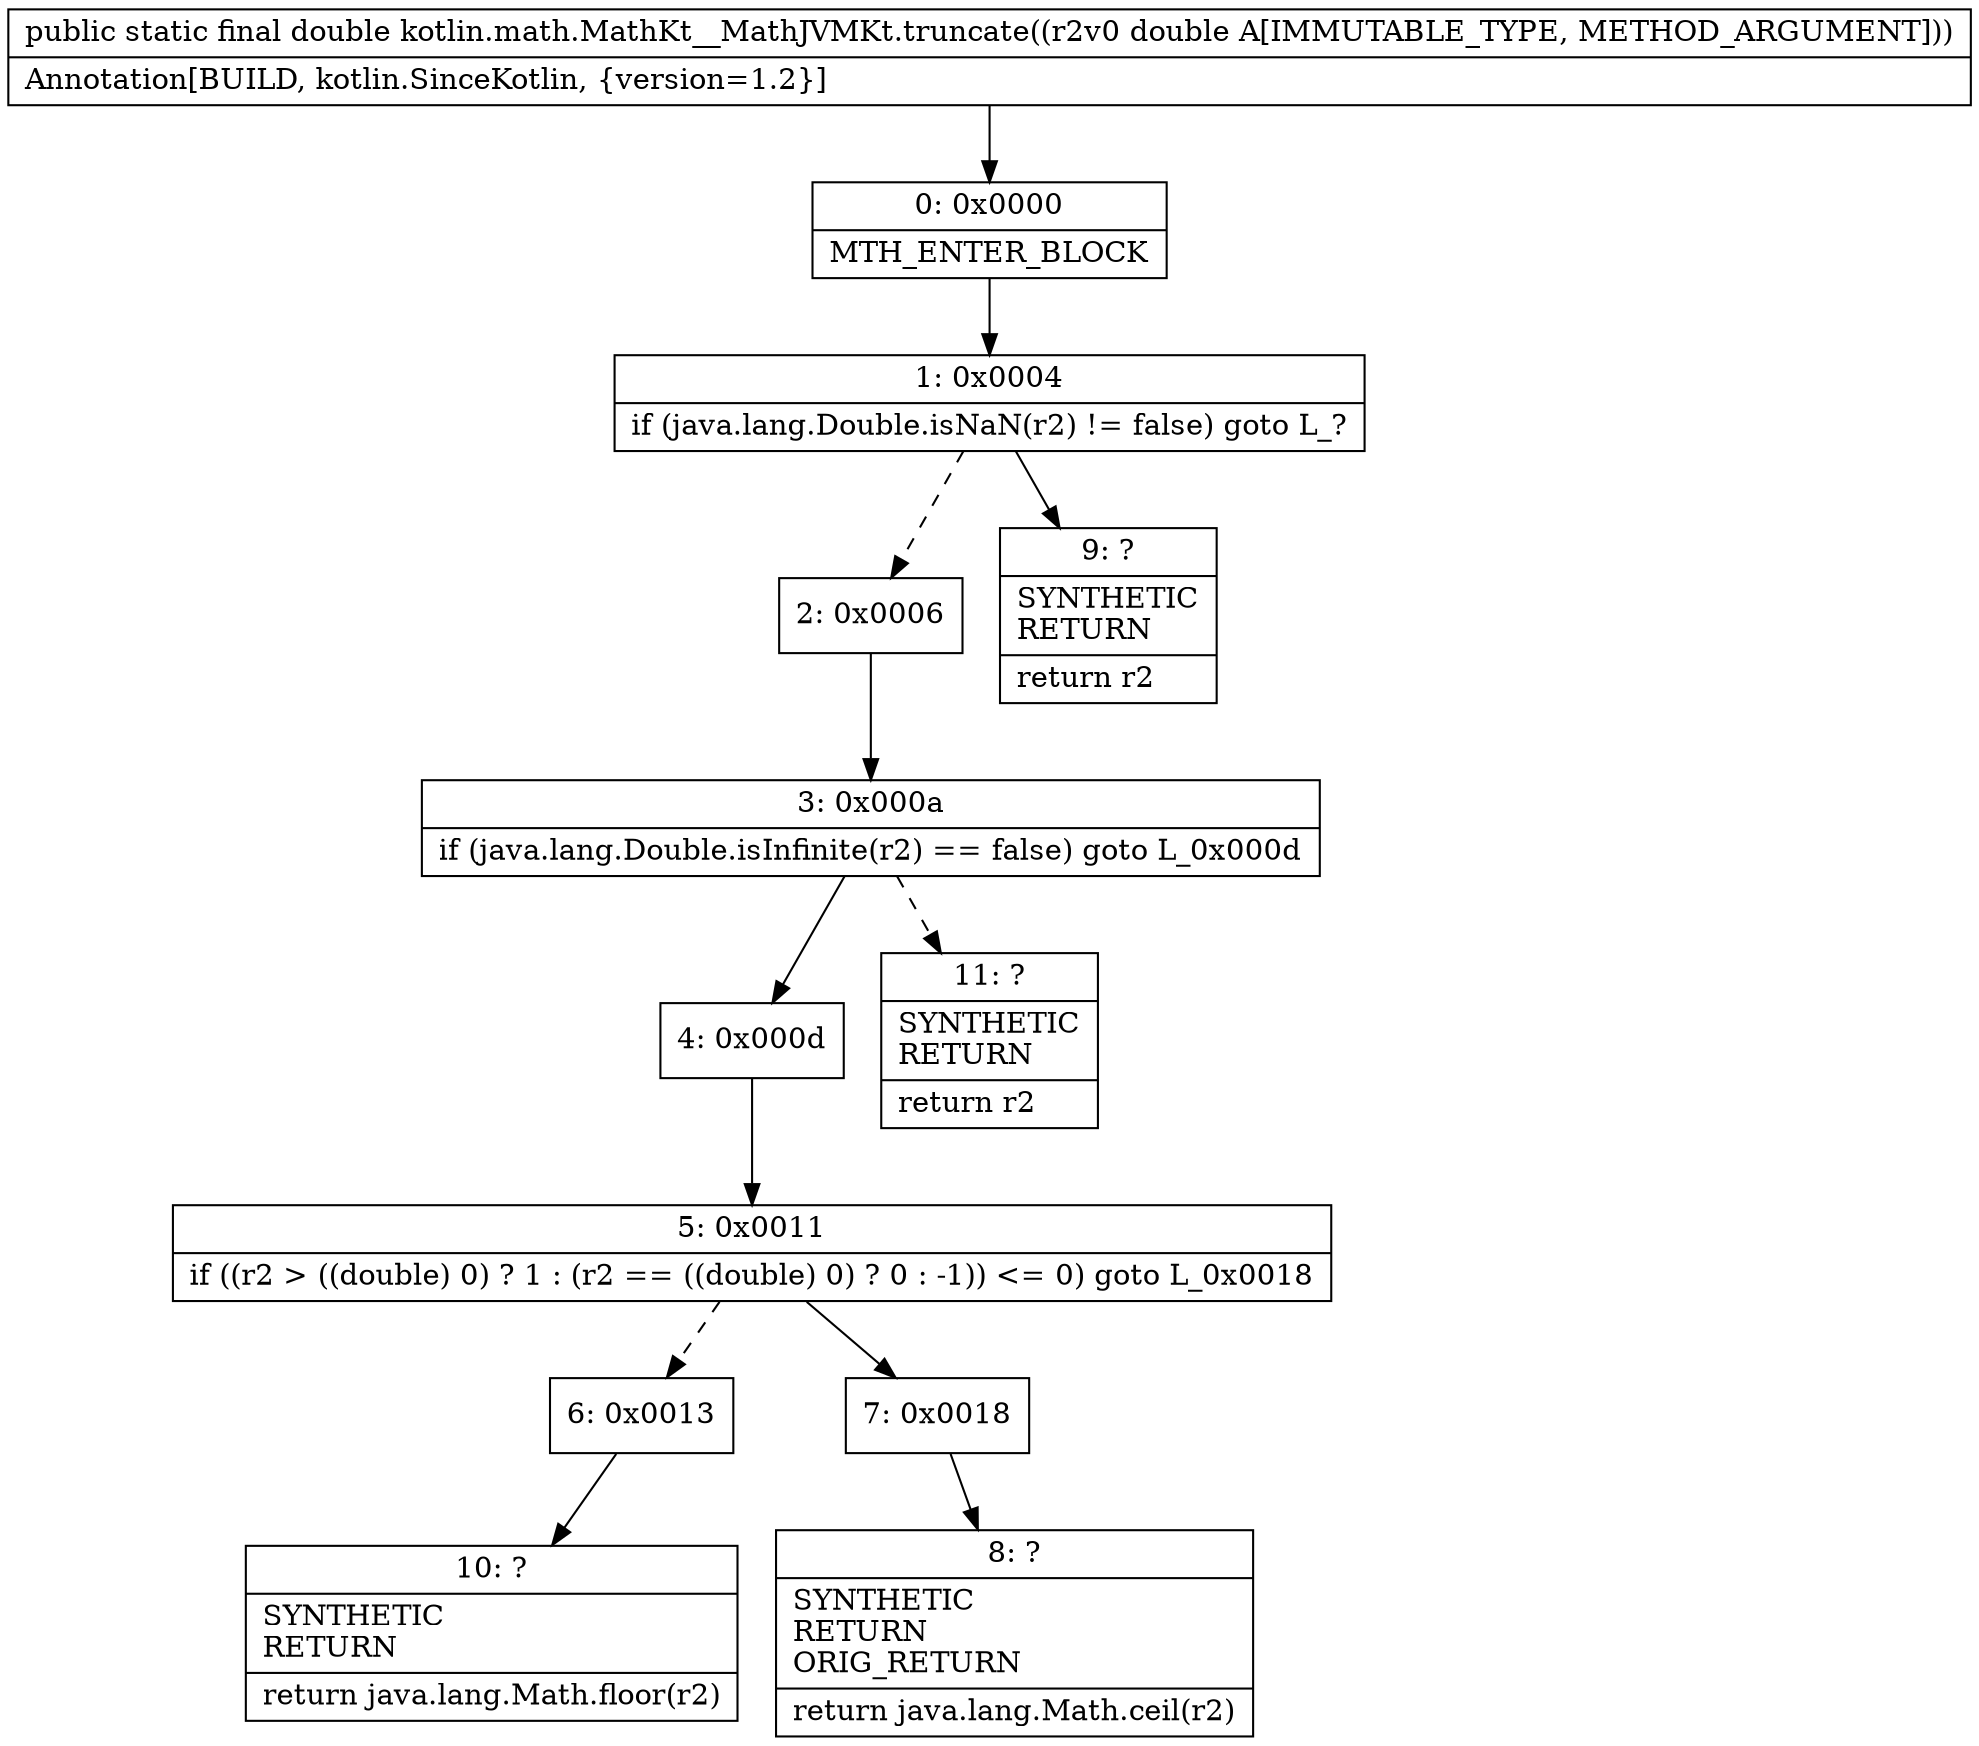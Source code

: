 digraph "CFG forkotlin.math.MathKt__MathJVMKt.truncate(D)D" {
Node_0 [shape=record,label="{0\:\ 0x0000|MTH_ENTER_BLOCK\l}"];
Node_1 [shape=record,label="{1\:\ 0x0004|if (java.lang.Double.isNaN(r2) != false) goto L_?\l}"];
Node_2 [shape=record,label="{2\:\ 0x0006}"];
Node_3 [shape=record,label="{3\:\ 0x000a|if (java.lang.Double.isInfinite(r2) == false) goto L_0x000d\l}"];
Node_4 [shape=record,label="{4\:\ 0x000d}"];
Node_5 [shape=record,label="{5\:\ 0x0011|if ((r2 \> ((double) 0) ? 1 : (r2 == ((double) 0) ? 0 : \-1)) \<= 0) goto L_0x0018\l}"];
Node_6 [shape=record,label="{6\:\ 0x0013}"];
Node_7 [shape=record,label="{7\:\ 0x0018}"];
Node_8 [shape=record,label="{8\:\ ?|SYNTHETIC\lRETURN\lORIG_RETURN\l|return java.lang.Math.ceil(r2)\l}"];
Node_9 [shape=record,label="{9\:\ ?|SYNTHETIC\lRETURN\l|return r2\l}"];
Node_10 [shape=record,label="{10\:\ ?|SYNTHETIC\lRETURN\l|return java.lang.Math.floor(r2)\l}"];
Node_11 [shape=record,label="{11\:\ ?|SYNTHETIC\lRETURN\l|return r2\l}"];
MethodNode[shape=record,label="{public static final double kotlin.math.MathKt__MathJVMKt.truncate((r2v0 double A[IMMUTABLE_TYPE, METHOD_ARGUMENT]))  | Annotation[BUILD, kotlin.SinceKotlin, \{version=1.2\}]\l}"];
MethodNode -> Node_0;
Node_0 -> Node_1;
Node_1 -> Node_2[style=dashed];
Node_1 -> Node_9;
Node_2 -> Node_3;
Node_3 -> Node_4;
Node_3 -> Node_11[style=dashed];
Node_4 -> Node_5;
Node_5 -> Node_6[style=dashed];
Node_5 -> Node_7;
Node_6 -> Node_10;
Node_7 -> Node_8;
}

